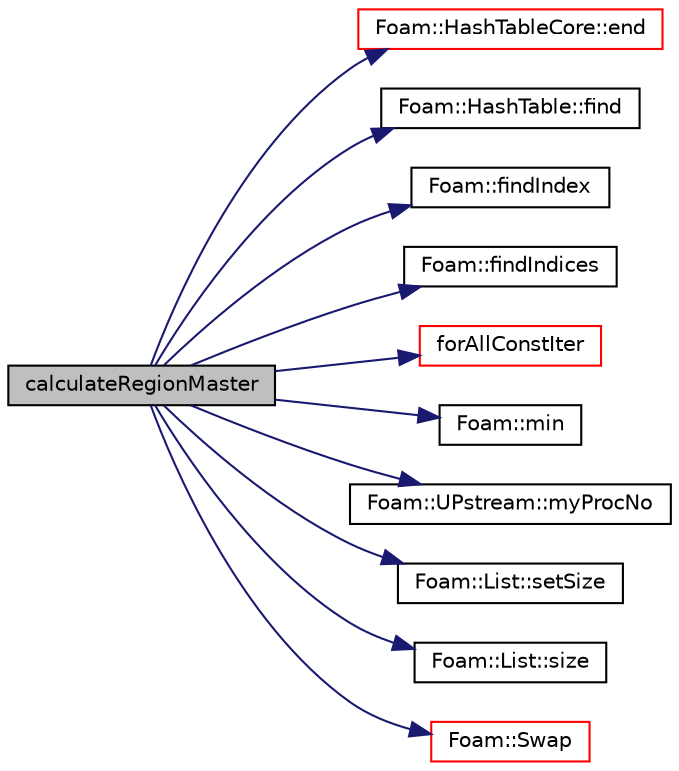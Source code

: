 digraph "calculateRegionMaster"
{
  bgcolor="transparent";
  edge [fontname="Helvetica",fontsize="10",labelfontname="Helvetica",labelfontsize="10"];
  node [fontname="Helvetica",fontsize="10",shape=record];
  rankdir="LR";
  Node2083 [label="calculateRegionMaster",height=0.2,width=0.4,color="black", fillcolor="grey75", style="filled", fontcolor="black"];
  Node2083 -> Node2084 [color="midnightblue",fontsize="10",style="solid",fontname="Helvetica"];
  Node2084 [label="Foam::HashTableCore::end",height=0.2,width=0.4,color="red",URL="$a26849.html#a540580a296c0ff351686ceb4f27b6fe6",tooltip="iteratorEnd set to beyond the end of any HashTable "];
  Node2083 -> Node2092 [color="midnightblue",fontsize="10",style="solid",fontname="Helvetica"];
  Node2092 [label="Foam::HashTable::find",height=0.2,width=0.4,color="black",URL="$a26841.html#a76b2c74ebd9f33fa9f76261b027ffc11",tooltip="Find and return an iterator set at the hashedEntry. "];
  Node2083 -> Node2093 [color="midnightblue",fontsize="10",style="solid",fontname="Helvetica"];
  Node2093 [label="Foam::findIndex",height=0.2,width=0.4,color="black",URL="$a21851.html#ac16695f83f370df159eed19f92d095fb",tooltip="Find first occurence of given element and return index,. "];
  Node2083 -> Node2094 [color="midnightblue",fontsize="10",style="solid",fontname="Helvetica"];
  Node2094 [label="Foam::findIndices",height=0.2,width=0.4,color="black",URL="$a21851.html#a397299eb3cd05ecb81797e7109e2f0b9",tooltip="Find all occurences of given element. Linear search. "];
  Node2083 -> Node2095 [color="midnightblue",fontsize="10",style="solid",fontname="Helvetica"];
  Node2095 [label="forAllConstIter",height=0.2,width=0.4,color="red",URL="$a39311.html#ae21e2836509b0fa7f7cedf6493b11b09"];
  Node2083 -> Node2378 [color="midnightblue",fontsize="10",style="solid",fontname="Helvetica"];
  Node2378 [label="Foam::min",height=0.2,width=0.4,color="black",URL="$a21851.html#a253e112ad2d56d96230ff39ea7f442dc"];
  Node2083 -> Node2302 [color="midnightblue",fontsize="10",style="solid",fontname="Helvetica"];
  Node2302 [label="Foam::UPstream::myProcNo",height=0.2,width=0.4,color="black",URL="$a27377.html#afc74d89573de32a3032c916f8cdd1733",tooltip="Number of this process (starting from masterNo() = 0) "];
  Node2083 -> Node2151 [color="midnightblue",fontsize="10",style="solid",fontname="Helvetica"];
  Node2151 [label="Foam::List::setSize",height=0.2,width=0.4,color="black",URL="$a26833.html#aedb985ffeaf1bdbfeccc2a8730405703",tooltip="Reset size of List. "];
  Node2083 -> Node2188 [color="midnightblue",fontsize="10",style="solid",fontname="Helvetica"];
  Node2188 [label="Foam::List::size",height=0.2,width=0.4,color="black",URL="$a26833.html#a8a5f6fa29bd4b500caf186f60245b384",tooltip="Override size to be inconsistent with allocated storage. "];
  Node2083 -> Node2387 [color="midnightblue",fontsize="10",style="solid",fontname="Helvetica"];
  Node2387 [label="Foam::Swap",height=0.2,width=0.4,color="red",URL="$a21851.html#ac6e6a40a7bda559df02d5ab6cc6f7e00"];
}

